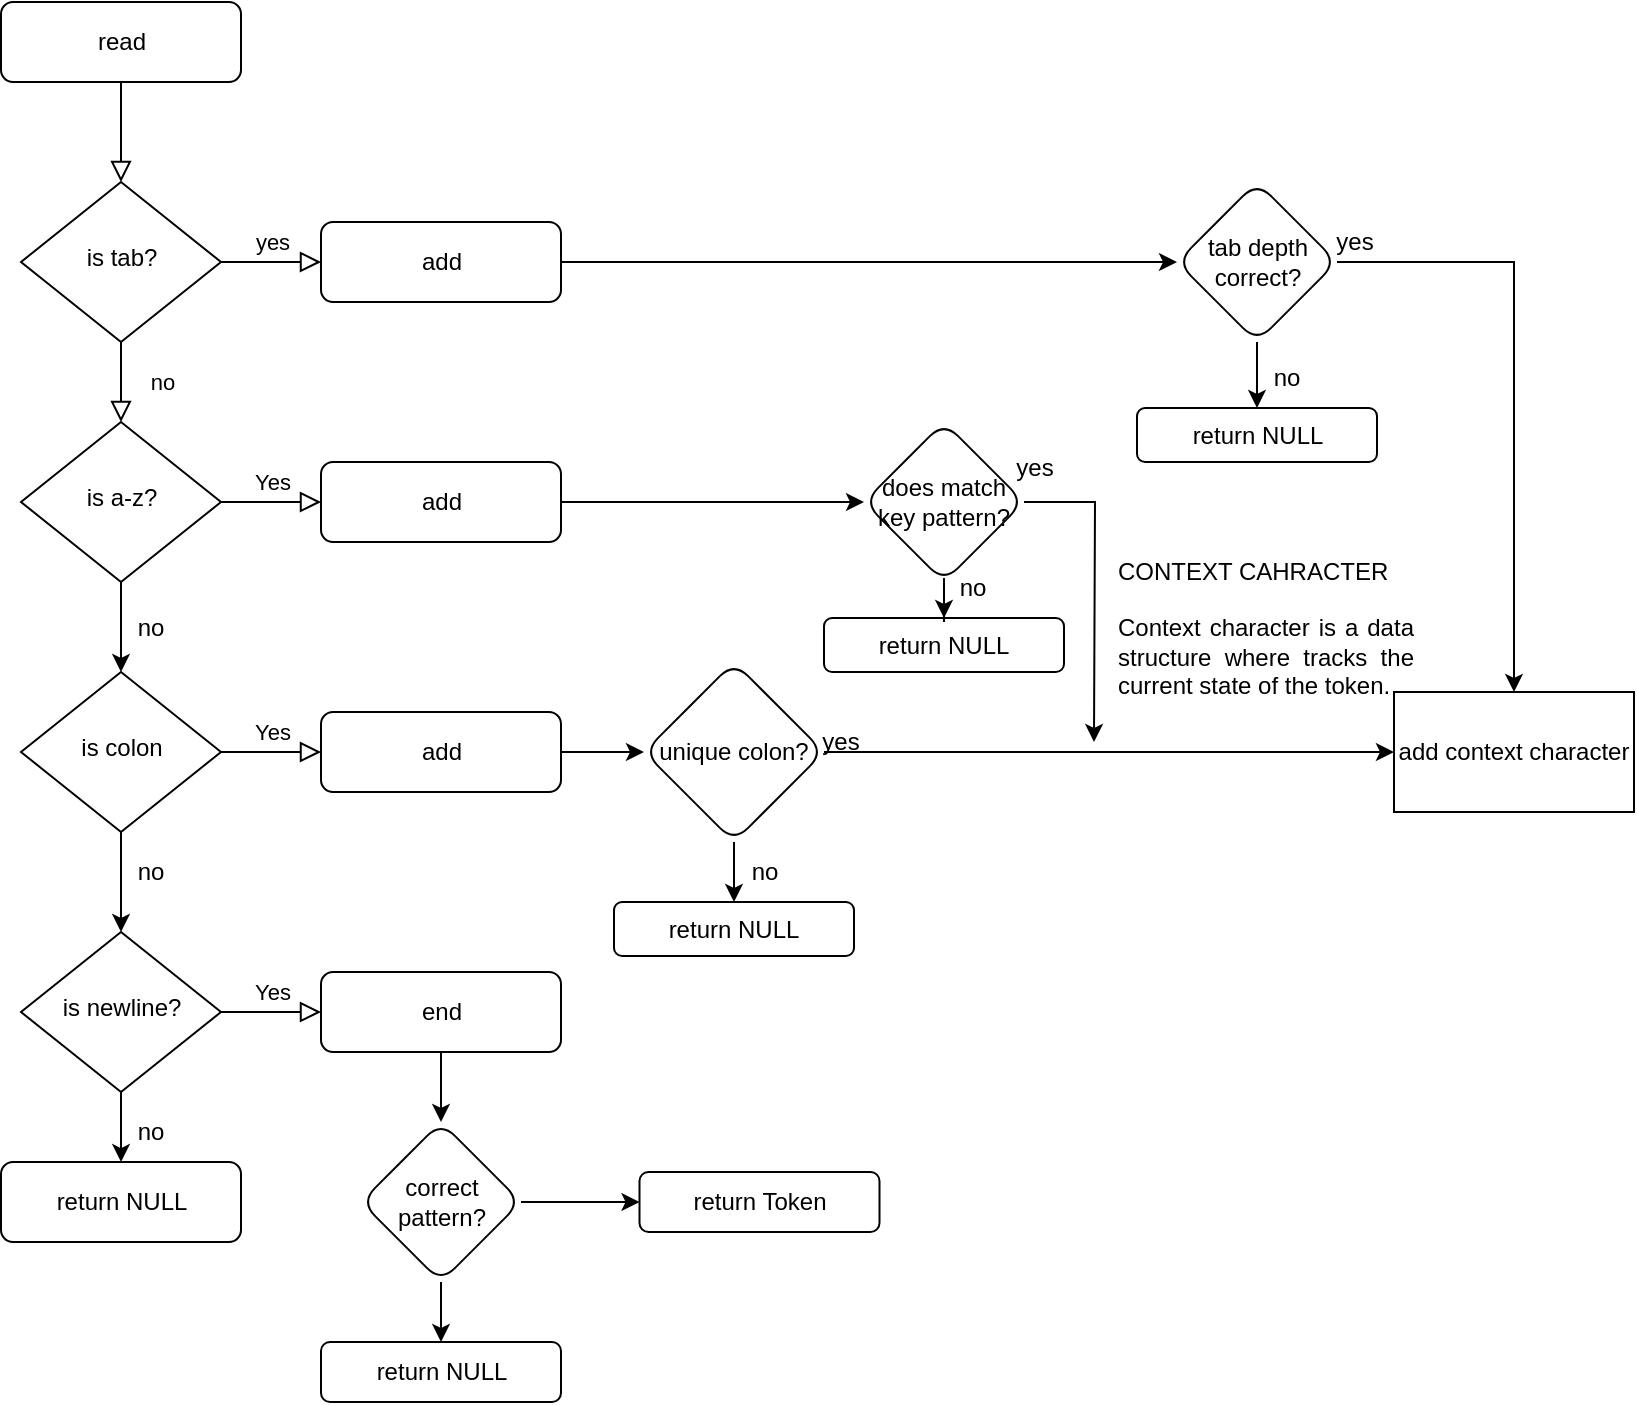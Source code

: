 <mxfile version="22.0.4" type="github">
  <diagram id="C5RBs43oDa-KdzZeNtuy" name="Page-1">
    <mxGraphModel dx="1154" dy="548" grid="1" gridSize="10" guides="1" tooltips="1" connect="1" arrows="1" fold="1" page="1" pageScale="1" pageWidth="827" pageHeight="1169" math="0" shadow="0">
      <root>
        <mxCell id="WIyWlLk6GJQsqaUBKTNV-0" />
        <mxCell id="WIyWlLk6GJQsqaUBKTNV-1" parent="WIyWlLk6GJQsqaUBKTNV-0" />
        <mxCell id="WIyWlLk6GJQsqaUBKTNV-2" value="" style="rounded=0;html=1;jettySize=auto;orthogonalLoop=1;fontSize=11;endArrow=block;endFill=0;endSize=8;strokeWidth=1;shadow=0;labelBackgroundColor=none;edgeStyle=orthogonalEdgeStyle;" parent="WIyWlLk6GJQsqaUBKTNV-1" source="WIyWlLk6GJQsqaUBKTNV-3" target="WIyWlLk6GJQsqaUBKTNV-6" edge="1">
          <mxGeometry relative="1" as="geometry" />
        </mxCell>
        <mxCell id="WIyWlLk6GJQsqaUBKTNV-3" value="read" style="rounded=1;whiteSpace=wrap;html=1;fontSize=12;glass=0;strokeWidth=1;shadow=0;" parent="WIyWlLk6GJQsqaUBKTNV-1" vertex="1">
          <mxGeometry x="3.5" y="80" width="120" height="40" as="geometry" />
        </mxCell>
        <mxCell id="WIyWlLk6GJQsqaUBKTNV-4" value="no" style="rounded=0;html=1;jettySize=auto;orthogonalLoop=1;fontSize=11;endArrow=block;endFill=0;endSize=8;strokeWidth=1;shadow=0;labelBackgroundColor=none;edgeStyle=orthogonalEdgeStyle;" parent="WIyWlLk6GJQsqaUBKTNV-1" source="WIyWlLk6GJQsqaUBKTNV-6" target="WIyWlLk6GJQsqaUBKTNV-10" edge="1">
          <mxGeometry y="20" relative="1" as="geometry">
            <mxPoint as="offset" />
          </mxGeometry>
        </mxCell>
        <mxCell id="WIyWlLk6GJQsqaUBKTNV-5" value="yes" style="edgeStyle=orthogonalEdgeStyle;rounded=0;html=1;jettySize=auto;orthogonalLoop=1;fontSize=11;endArrow=block;endFill=0;endSize=8;strokeWidth=1;shadow=0;labelBackgroundColor=none;" parent="WIyWlLk6GJQsqaUBKTNV-1" source="WIyWlLk6GJQsqaUBKTNV-6" target="WIyWlLk6GJQsqaUBKTNV-7" edge="1">
          <mxGeometry y="10" relative="1" as="geometry">
            <mxPoint as="offset" />
          </mxGeometry>
        </mxCell>
        <mxCell id="WIyWlLk6GJQsqaUBKTNV-6" value="is tab?" style="rhombus;whiteSpace=wrap;html=1;shadow=0;fontFamily=Helvetica;fontSize=12;align=center;strokeWidth=1;spacing=6;spacingTop=-4;" parent="WIyWlLk6GJQsqaUBKTNV-1" vertex="1">
          <mxGeometry x="13.5" y="170" width="100" height="80" as="geometry" />
        </mxCell>
        <mxCell id="NJGwAmN8iUr_1sxsh8-F-1" value="" style="edgeStyle=orthogonalEdgeStyle;rounded=0;orthogonalLoop=1;jettySize=auto;html=1;" edge="1" parent="WIyWlLk6GJQsqaUBKTNV-1" source="WIyWlLk6GJQsqaUBKTNV-7" target="NJGwAmN8iUr_1sxsh8-F-0">
          <mxGeometry relative="1" as="geometry" />
        </mxCell>
        <mxCell id="WIyWlLk6GJQsqaUBKTNV-7" value="add" style="rounded=1;whiteSpace=wrap;html=1;fontSize=12;glass=0;strokeWidth=1;shadow=0;" parent="WIyWlLk6GJQsqaUBKTNV-1" vertex="1">
          <mxGeometry x="163.5" y="190" width="120" height="40" as="geometry" />
        </mxCell>
        <mxCell id="WIyWlLk6GJQsqaUBKTNV-9" value="Yes" style="edgeStyle=orthogonalEdgeStyle;rounded=0;html=1;jettySize=auto;orthogonalLoop=1;fontSize=11;endArrow=block;endFill=0;endSize=8;strokeWidth=1;shadow=0;labelBackgroundColor=none;" parent="WIyWlLk6GJQsqaUBKTNV-1" source="WIyWlLk6GJQsqaUBKTNV-10" target="WIyWlLk6GJQsqaUBKTNV-12" edge="1">
          <mxGeometry y="10" relative="1" as="geometry">
            <mxPoint as="offset" />
          </mxGeometry>
        </mxCell>
        <mxCell id="NJGwAmN8iUr_1sxsh8-F-18" value="" style="edgeStyle=orthogonalEdgeStyle;rounded=0;orthogonalLoop=1;jettySize=auto;html=1;" edge="1" parent="WIyWlLk6GJQsqaUBKTNV-1" source="WIyWlLk6GJQsqaUBKTNV-10" target="NJGwAmN8iUr_1sxsh8-F-11">
          <mxGeometry relative="1" as="geometry" />
        </mxCell>
        <mxCell id="WIyWlLk6GJQsqaUBKTNV-10" value="is a-z?" style="rhombus;whiteSpace=wrap;html=1;shadow=0;fontFamily=Helvetica;fontSize=12;align=center;strokeWidth=1;spacing=6;spacingTop=-4;" parent="WIyWlLk6GJQsqaUBKTNV-1" vertex="1">
          <mxGeometry x="13.5" y="290" width="100" height="80" as="geometry" />
        </mxCell>
        <mxCell id="WIyWlLk6GJQsqaUBKTNV-12" value="add" style="rounded=1;whiteSpace=wrap;html=1;fontSize=12;glass=0;strokeWidth=1;shadow=0;" parent="WIyWlLk6GJQsqaUBKTNV-1" vertex="1">
          <mxGeometry x="163.5" y="310" width="120" height="40" as="geometry" />
        </mxCell>
        <mxCell id="NJGwAmN8iUr_1sxsh8-F-3" value="" style="edgeStyle=orthogonalEdgeStyle;rounded=0;orthogonalLoop=1;jettySize=auto;html=1;" edge="1" parent="WIyWlLk6GJQsqaUBKTNV-1" source="NJGwAmN8iUr_1sxsh8-F-0" target="NJGwAmN8iUr_1sxsh8-F-2">
          <mxGeometry relative="1" as="geometry" />
        </mxCell>
        <mxCell id="NJGwAmN8iUr_1sxsh8-F-69" style="edgeStyle=orthogonalEdgeStyle;rounded=0;orthogonalLoop=1;jettySize=auto;html=1;" edge="1" parent="WIyWlLk6GJQsqaUBKTNV-1" source="NJGwAmN8iUr_1sxsh8-F-0" target="NJGwAmN8iUr_1sxsh8-F-39">
          <mxGeometry relative="1" as="geometry" />
        </mxCell>
        <mxCell id="NJGwAmN8iUr_1sxsh8-F-0" value="tab depth correct?" style="rhombus;whiteSpace=wrap;html=1;rounded=1;glass=0;strokeWidth=1;shadow=0;" vertex="1" parent="WIyWlLk6GJQsqaUBKTNV-1">
          <mxGeometry x="591.5" y="170" width="80" height="80" as="geometry" />
        </mxCell>
        <mxCell id="NJGwAmN8iUr_1sxsh8-F-2" value="return NULL" style="whiteSpace=wrap;html=1;rounded=1;glass=0;strokeWidth=1;shadow=0;" vertex="1" parent="WIyWlLk6GJQsqaUBKTNV-1">
          <mxGeometry x="571.5" y="283" width="120" height="27" as="geometry" />
        </mxCell>
        <mxCell id="NJGwAmN8iUr_1sxsh8-F-4" value="no" style="text;html=1;align=center;verticalAlign=middle;resizable=0;points=[];autosize=1;strokeColor=none;fillColor=none;" vertex="1" parent="WIyWlLk6GJQsqaUBKTNV-1">
          <mxGeometry x="625.5" y="253" width="40" height="30" as="geometry" />
        </mxCell>
        <mxCell id="NJGwAmN8iUr_1sxsh8-F-10" value="Yes" style="edgeStyle=orthogonalEdgeStyle;rounded=0;html=1;jettySize=auto;orthogonalLoop=1;fontSize=11;endArrow=block;endFill=0;endSize=8;strokeWidth=1;shadow=0;labelBackgroundColor=none;" edge="1" parent="WIyWlLk6GJQsqaUBKTNV-1" source="NJGwAmN8iUr_1sxsh8-F-11" target="NJGwAmN8iUr_1sxsh8-F-13">
          <mxGeometry y="10" relative="1" as="geometry">
            <mxPoint as="offset" />
          </mxGeometry>
        </mxCell>
        <mxCell id="NJGwAmN8iUr_1sxsh8-F-27" value="" style="edgeStyle=orthogonalEdgeStyle;rounded=0;orthogonalLoop=1;jettySize=auto;html=1;" edge="1" parent="WIyWlLk6GJQsqaUBKTNV-1" source="NJGwAmN8iUr_1sxsh8-F-11" target="NJGwAmN8iUr_1sxsh8-F-20">
          <mxGeometry relative="1" as="geometry" />
        </mxCell>
        <mxCell id="NJGwAmN8iUr_1sxsh8-F-11" value="is colon" style="rhombus;whiteSpace=wrap;html=1;shadow=0;fontFamily=Helvetica;fontSize=12;align=center;strokeWidth=1;spacing=6;spacingTop=-4;" vertex="1" parent="WIyWlLk6GJQsqaUBKTNV-1">
          <mxGeometry x="13.5" y="415" width="100" height="80" as="geometry" />
        </mxCell>
        <mxCell id="NJGwAmN8iUr_1sxsh8-F-12" value="" style="edgeStyle=orthogonalEdgeStyle;rounded=0;orthogonalLoop=1;jettySize=auto;html=1;" edge="1" parent="WIyWlLk6GJQsqaUBKTNV-1" source="NJGwAmN8iUr_1sxsh8-F-13" target="NJGwAmN8iUr_1sxsh8-F-15">
          <mxGeometry relative="1" as="geometry" />
        </mxCell>
        <mxCell id="NJGwAmN8iUr_1sxsh8-F-13" value="add" style="rounded=1;whiteSpace=wrap;html=1;fontSize=12;glass=0;strokeWidth=1;shadow=0;" vertex="1" parent="WIyWlLk6GJQsqaUBKTNV-1">
          <mxGeometry x="163.5" y="435" width="120" height="40" as="geometry" />
        </mxCell>
        <mxCell id="NJGwAmN8iUr_1sxsh8-F-14" value="" style="edgeStyle=orthogonalEdgeStyle;rounded=0;orthogonalLoop=1;jettySize=auto;html=1;" edge="1" parent="WIyWlLk6GJQsqaUBKTNV-1" source="NJGwAmN8iUr_1sxsh8-F-15" target="NJGwAmN8iUr_1sxsh8-F-16">
          <mxGeometry relative="1" as="geometry" />
        </mxCell>
        <mxCell id="NJGwAmN8iUr_1sxsh8-F-75" style="edgeStyle=orthogonalEdgeStyle;rounded=0;orthogonalLoop=1;jettySize=auto;html=1;entryX=0;entryY=0.5;entryDx=0;entryDy=0;" edge="1" parent="WIyWlLk6GJQsqaUBKTNV-1" source="NJGwAmN8iUr_1sxsh8-F-15" target="NJGwAmN8iUr_1sxsh8-F-39">
          <mxGeometry relative="1" as="geometry" />
        </mxCell>
        <mxCell id="NJGwAmN8iUr_1sxsh8-F-15" value="unique colon?" style="rhombus;whiteSpace=wrap;html=1;rounded=1;glass=0;strokeWidth=1;shadow=0;" vertex="1" parent="WIyWlLk6GJQsqaUBKTNV-1">
          <mxGeometry x="325" y="410" width="90" height="90" as="geometry" />
        </mxCell>
        <mxCell id="NJGwAmN8iUr_1sxsh8-F-16" value="return NULL" style="whiteSpace=wrap;html=1;rounded=1;glass=0;strokeWidth=1;shadow=0;" vertex="1" parent="WIyWlLk6GJQsqaUBKTNV-1">
          <mxGeometry x="310" y="530" width="120" height="27" as="geometry" />
        </mxCell>
        <mxCell id="NJGwAmN8iUr_1sxsh8-F-17" value="no" style="text;html=1;align=center;verticalAlign=middle;resizable=0;points=[];autosize=1;strokeColor=none;fillColor=none;" vertex="1" parent="WIyWlLk6GJQsqaUBKTNV-1">
          <mxGeometry x="365" y="500" width="40" height="30" as="geometry" />
        </mxCell>
        <mxCell id="NJGwAmN8iUr_1sxsh8-F-19" value="Yes" style="edgeStyle=orthogonalEdgeStyle;rounded=0;html=1;jettySize=auto;orthogonalLoop=1;fontSize=11;endArrow=block;endFill=0;endSize=8;strokeWidth=1;shadow=0;labelBackgroundColor=none;" edge="1" parent="WIyWlLk6GJQsqaUBKTNV-1" source="NJGwAmN8iUr_1sxsh8-F-20" target="NJGwAmN8iUr_1sxsh8-F-22">
          <mxGeometry y="10" relative="1" as="geometry">
            <mxPoint as="offset" />
          </mxGeometry>
        </mxCell>
        <mxCell id="NJGwAmN8iUr_1sxsh8-F-29" value="" style="edgeStyle=orthogonalEdgeStyle;rounded=0;orthogonalLoop=1;jettySize=auto;html=1;" edge="1" parent="WIyWlLk6GJQsqaUBKTNV-1" source="NJGwAmN8iUr_1sxsh8-F-20">
          <mxGeometry relative="1" as="geometry">
            <mxPoint x="63.517" y="660.014" as="targetPoint" />
          </mxGeometry>
        </mxCell>
        <mxCell id="NJGwAmN8iUr_1sxsh8-F-20" value="is newline?" style="rhombus;whiteSpace=wrap;html=1;shadow=0;fontFamily=Helvetica;fontSize=12;align=center;strokeWidth=1;spacing=6;spacingTop=-4;" vertex="1" parent="WIyWlLk6GJQsqaUBKTNV-1">
          <mxGeometry x="13.5" y="545" width="100" height="80" as="geometry" />
        </mxCell>
        <mxCell id="NJGwAmN8iUr_1sxsh8-F-47" value="" style="edgeStyle=orthogonalEdgeStyle;rounded=0;orthogonalLoop=1;jettySize=auto;html=1;" edge="1" parent="WIyWlLk6GJQsqaUBKTNV-1" source="NJGwAmN8iUr_1sxsh8-F-22" target="NJGwAmN8iUr_1sxsh8-F-46">
          <mxGeometry relative="1" as="geometry" />
        </mxCell>
        <mxCell id="NJGwAmN8iUr_1sxsh8-F-22" value="end" style="rounded=1;whiteSpace=wrap;html=1;fontSize=12;glass=0;strokeWidth=1;shadow=0;" vertex="1" parent="WIyWlLk6GJQsqaUBKTNV-1">
          <mxGeometry x="163.5" y="565" width="120" height="40" as="geometry" />
        </mxCell>
        <mxCell id="NJGwAmN8iUr_1sxsh8-F-30" value="no" style="text;html=1;align=center;verticalAlign=middle;resizable=0;points=[];autosize=1;strokeColor=none;fillColor=none;" vertex="1" parent="WIyWlLk6GJQsqaUBKTNV-1">
          <mxGeometry x="58" y="378" width="40" height="30" as="geometry" />
        </mxCell>
        <mxCell id="NJGwAmN8iUr_1sxsh8-F-31" value="no" style="text;html=1;align=center;verticalAlign=middle;resizable=0;points=[];autosize=1;strokeColor=none;fillColor=none;" vertex="1" parent="WIyWlLk6GJQsqaUBKTNV-1">
          <mxGeometry x="58" y="500" width="40" height="30" as="geometry" />
        </mxCell>
        <mxCell id="NJGwAmN8iUr_1sxsh8-F-32" value="no" style="text;html=1;align=center;verticalAlign=middle;resizable=0;points=[];autosize=1;strokeColor=none;fillColor=none;" vertex="1" parent="WIyWlLk6GJQsqaUBKTNV-1">
          <mxGeometry x="58" y="630" width="40" height="30" as="geometry" />
        </mxCell>
        <mxCell id="NJGwAmN8iUr_1sxsh8-F-33" value="return NULL" style="rounded=1;whiteSpace=wrap;html=1;fontSize=12;glass=0;strokeWidth=1;shadow=0;" vertex="1" parent="WIyWlLk6GJQsqaUBKTNV-1">
          <mxGeometry x="3.5" y="660" width="120" height="40" as="geometry" />
        </mxCell>
        <mxCell id="NJGwAmN8iUr_1sxsh8-F-34" value="return Token" style="rounded=1;whiteSpace=wrap;html=1;fontSize=12;glass=0;strokeWidth=1;shadow=0;" vertex="1" parent="WIyWlLk6GJQsqaUBKTNV-1">
          <mxGeometry x="322.75" y="665" width="120" height="30" as="geometry" />
        </mxCell>
        <mxCell id="NJGwAmN8iUr_1sxsh8-F-39" value="add context character" style="rounded=0;whiteSpace=wrap;html=1;" vertex="1" parent="WIyWlLk6GJQsqaUBKTNV-1">
          <mxGeometry x="700" y="425" width="120" height="60" as="geometry" />
        </mxCell>
        <mxCell id="NJGwAmN8iUr_1sxsh8-F-48" style="edgeStyle=orthogonalEdgeStyle;rounded=0;orthogonalLoop=1;jettySize=auto;html=1;" edge="1" parent="WIyWlLk6GJQsqaUBKTNV-1" source="NJGwAmN8iUr_1sxsh8-F-46" target="NJGwAmN8iUr_1sxsh8-F-34">
          <mxGeometry relative="1" as="geometry" />
        </mxCell>
        <mxCell id="NJGwAmN8iUr_1sxsh8-F-50" style="edgeStyle=orthogonalEdgeStyle;rounded=0;orthogonalLoop=1;jettySize=auto;html=1;entryX=0.5;entryY=0;entryDx=0;entryDy=0;" edge="1" parent="WIyWlLk6GJQsqaUBKTNV-1" source="NJGwAmN8iUr_1sxsh8-F-46" target="NJGwAmN8iUr_1sxsh8-F-49">
          <mxGeometry relative="1" as="geometry" />
        </mxCell>
        <mxCell id="NJGwAmN8iUr_1sxsh8-F-46" value="correct pattern?" style="rhombus;whiteSpace=wrap;html=1;rounded=1;glass=0;strokeWidth=1;shadow=0;" vertex="1" parent="WIyWlLk6GJQsqaUBKTNV-1">
          <mxGeometry x="183.5" y="640" width="80" height="80" as="geometry" />
        </mxCell>
        <mxCell id="NJGwAmN8iUr_1sxsh8-F-49" value="return NULL" style="whiteSpace=wrap;html=1;rounded=1;glass=0;strokeWidth=1;shadow=0;" vertex="1" parent="WIyWlLk6GJQsqaUBKTNV-1">
          <mxGeometry x="163.5" y="750" width="120" height="30" as="geometry" />
        </mxCell>
        <mxCell id="NJGwAmN8iUr_1sxsh8-F-51" value="&lt;div align=&quot;justify&quot;&gt;CONTEXT CAHRACTER&lt;/div&gt;&lt;div align=&quot;justify&quot;&gt;&lt;br&gt;Context character is a data structure where tracks the current state of the token.&lt;/div&gt;" style="text;html=1;strokeColor=none;fillColor=none;align=center;verticalAlign=middle;whiteSpace=wrap;rounded=0;" vertex="1" parent="WIyWlLk6GJQsqaUBKTNV-1">
          <mxGeometry x="561" y="328" width="150" height="130" as="geometry" />
        </mxCell>
        <mxCell id="NJGwAmN8iUr_1sxsh8-F-64" style="edgeStyle=orthogonalEdgeStyle;rounded=0;orthogonalLoop=1;jettySize=auto;html=1;exitX=0.5;exitY=1;exitDx=0;exitDy=0;" edge="1" parent="WIyWlLk6GJQsqaUBKTNV-1">
          <mxGeometry relative="1" as="geometry">
            <mxPoint x="553.5" y="425" as="sourcePoint" />
            <mxPoint x="553.5" y="425" as="targetPoint" />
          </mxGeometry>
        </mxCell>
        <mxCell id="NJGwAmN8iUr_1sxsh8-F-73" value="yes" style="text;html=1;align=center;verticalAlign=middle;resizable=0;points=[];autosize=1;strokeColor=none;fillColor=none;" vertex="1" parent="WIyWlLk6GJQsqaUBKTNV-1">
          <mxGeometry x="402.75" y="435" width="40" height="30" as="geometry" />
        </mxCell>
        <mxCell id="NJGwAmN8iUr_1sxsh8-F-74" value="yes" style="text;html=1;align=center;verticalAlign=middle;resizable=0;points=[];autosize=1;strokeColor=none;fillColor=none;" vertex="1" parent="WIyWlLk6GJQsqaUBKTNV-1">
          <mxGeometry x="660" y="185" width="40" height="30" as="geometry" />
        </mxCell>
        <mxCell id="NJGwAmN8iUr_1sxsh8-F-79" value="return NULL" style="whiteSpace=wrap;html=1;rounded=1;glass=0;strokeWidth=1;shadow=0;" vertex="1" parent="WIyWlLk6GJQsqaUBKTNV-1">
          <mxGeometry x="415" y="388" width="120" height="27" as="geometry" />
        </mxCell>
        <mxCell id="NJGwAmN8iUr_1sxsh8-F-80" value="" style="edgeStyle=orthogonalEdgeStyle;rounded=0;orthogonalLoop=1;jettySize=auto;html=1;" edge="1" parent="WIyWlLk6GJQsqaUBKTNV-1" source="WIyWlLk6GJQsqaUBKTNV-12" target="NJGwAmN8iUr_1sxsh8-F-78">
          <mxGeometry relative="1" as="geometry">
            <mxPoint x="520" y="450" as="targetPoint" />
            <mxPoint x="284" y="330" as="sourcePoint" />
          </mxGeometry>
        </mxCell>
        <mxCell id="NJGwAmN8iUr_1sxsh8-F-83" style="edgeStyle=orthogonalEdgeStyle;rounded=0;orthogonalLoop=1;jettySize=auto;html=1;entryX=0.5;entryY=0;entryDx=0;entryDy=0;" edge="1" parent="WIyWlLk6GJQsqaUBKTNV-1" source="NJGwAmN8iUr_1sxsh8-F-78" target="NJGwAmN8iUr_1sxsh8-F-79">
          <mxGeometry relative="1" as="geometry" />
        </mxCell>
        <mxCell id="NJGwAmN8iUr_1sxsh8-F-85" style="edgeStyle=orthogonalEdgeStyle;rounded=0;orthogonalLoop=1;jettySize=auto;html=1;" edge="1" parent="WIyWlLk6GJQsqaUBKTNV-1" source="NJGwAmN8iUr_1sxsh8-F-78">
          <mxGeometry relative="1" as="geometry">
            <mxPoint x="550.0" y="450" as="targetPoint" />
          </mxGeometry>
        </mxCell>
        <mxCell id="NJGwAmN8iUr_1sxsh8-F-78" value="does match key pattern?" style="rhombus;whiteSpace=wrap;html=1;rounded=1;glass=0;strokeWidth=1;shadow=0;" vertex="1" parent="WIyWlLk6GJQsqaUBKTNV-1">
          <mxGeometry x="435" y="290" width="80" height="80" as="geometry" />
        </mxCell>
        <mxCell id="NJGwAmN8iUr_1sxsh8-F-81" value="yes" style="text;html=1;align=center;verticalAlign=middle;resizable=0;points=[];autosize=1;strokeColor=none;fillColor=none;" vertex="1" parent="WIyWlLk6GJQsqaUBKTNV-1">
          <mxGeometry x="500" y="298" width="40" height="30" as="geometry" />
        </mxCell>
        <mxCell id="NJGwAmN8iUr_1sxsh8-F-84" value="no" style="text;html=1;align=center;verticalAlign=middle;resizable=0;points=[];autosize=1;strokeColor=none;fillColor=none;" vertex="1" parent="WIyWlLk6GJQsqaUBKTNV-1">
          <mxGeometry x="469" y="358" width="40" height="30" as="geometry" />
        </mxCell>
      </root>
    </mxGraphModel>
  </diagram>
</mxfile>
